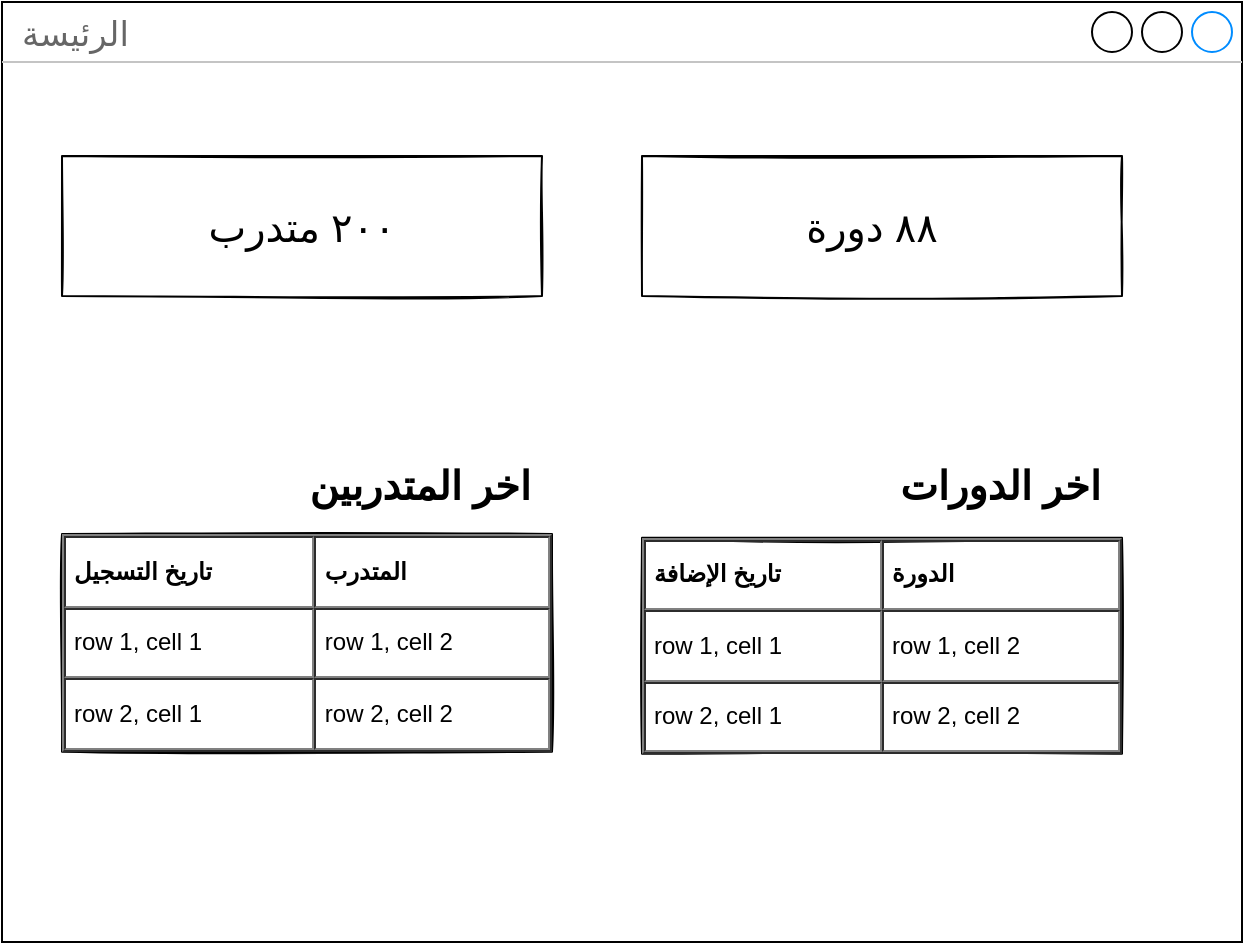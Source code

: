 <mxfile version="17.4.6" type="github"><diagram id="nDNJL3_B4G6pBPuI-Msn" name="Page-1"><mxGraphModel dx="821" dy="1005" grid="1" gridSize="10" guides="1" tooltips="1" connect="1" arrows="1" fold="1" page="1" pageScale="1" pageWidth="850" pageHeight="1100" math="0" shadow="0"><root><mxCell id="0"/><mxCell id="1" parent="0"/><mxCell id="3dhpxIoL0cY6gG451Ul--10" value="الرئيسة&lt;br&gt;" style="strokeWidth=1;shadow=0;dashed=0;align=center;html=1;shape=mxgraph.mockup.containers.window;align=left;verticalAlign=top;spacingLeft=8;strokeColor2=#008cff;strokeColor3=#c4c4c4;fontColor=#666666;mainText=;fontSize=17;labelBackgroundColor=none;sketch=0;" parent="1" vertex="1"><mxGeometry x="90" y="133" width="620" height="470" as="geometry"/></mxCell><mxCell id="B7E7dIONJrocs0yVwBSK-20" value="&lt;table cellpadding=&quot;4&quot; cellspacing=&quot;0&quot; border=&quot;1&quot; style=&quot;font-size: 1em ; width: 100% ; height: 100%&quot;&gt;&lt;tbody&gt;&lt;tr&gt;&lt;th&gt;تاريخ التسجيل&lt;br&gt;&lt;/th&gt;&lt;th&gt;المتدرب&lt;/th&gt;&lt;/tr&gt;&lt;tr&gt;&lt;td&gt;row 1, cell 1&lt;/td&gt;&lt;td&gt;row 1, cell 2&lt;/td&gt;&lt;/tr&gt;&lt;tr&gt;&lt;td&gt;row 2, cell 1&lt;/td&gt;&lt;td&gt;row 2, cell 2&lt;/td&gt;&lt;/tr&gt;&lt;/tbody&gt;&lt;/table&gt; " style="verticalAlign=top;align=left;overflow=fill;fontSize=12;fontFamily=Helvetica;html=1;shadow=0;sketch=1;" vertex="1" parent="1"><mxGeometry x="120" y="399" width="245" height="108.89" as="geometry"/></mxCell><mxCell id="B7E7dIONJrocs0yVwBSK-21" value="&lt;h1 style=&quot;font-size: 20px;&quot;&gt;اخر المتدربين&amp;nbsp;&lt;/h1&gt;" style="text;html=1;strokeColor=none;fillColor=none;spacing=5;spacingTop=-20;whiteSpace=wrap;overflow=hidden;rounded=0;shadow=0;sketch=1;fontSize=20;align=right;" vertex="1" parent="1"><mxGeometry x="180" y="360" width="185" height="37" as="geometry"/></mxCell><mxCell id="B7E7dIONJrocs0yVwBSK-22" value="" style="rounded=0;whiteSpace=wrap;html=1;shadow=0;sketch=1;" vertex="1" parent="1"><mxGeometry x="120" y="210" width="240" height="70" as="geometry"/></mxCell><mxCell id="B7E7dIONJrocs0yVwBSK-23" value="" style="rounded=0;whiteSpace=wrap;html=1;shadow=0;sketch=1;" vertex="1" parent="1"><mxGeometry x="410" y="210" width="240" height="70" as="geometry"/></mxCell><mxCell id="B7E7dIONJrocs0yVwBSK-24" value="٢٠٠ متدرب" style="text;html=1;strokeColor=none;fillColor=none;align=center;verticalAlign=middle;whiteSpace=wrap;rounded=0;shadow=0;sketch=1;fontSize=20;" vertex="1" parent="1"><mxGeometry x="155" y="230" width="170" height="30" as="geometry"/></mxCell><mxCell id="B7E7dIONJrocs0yVwBSK-25" value="٨٨ دورة" style="text;html=1;strokeColor=none;fillColor=none;align=center;verticalAlign=middle;whiteSpace=wrap;rounded=0;shadow=0;sketch=1;fontSize=20;" vertex="1" parent="1"><mxGeometry x="440" y="230" width="170" height="30" as="geometry"/></mxCell><mxCell id="B7E7dIONJrocs0yVwBSK-26" value="&lt;table cellpadding=&quot;4&quot; cellspacing=&quot;0&quot; border=&quot;1&quot; style=&quot;font-size: 1em ; width: 100% ; height: 100%&quot;&gt;&lt;tbody&gt;&lt;tr&gt;&lt;th&gt;تاريخ الإضافة&lt;/th&gt;&lt;th&gt;الدورة&lt;/th&gt;&lt;/tr&gt;&lt;tr&gt;&lt;td&gt;row 1, cell 1&lt;/td&gt;&lt;td&gt;row 1, cell 2&lt;/td&gt;&lt;/tr&gt;&lt;tr&gt;&lt;td&gt;row 2, cell 1&lt;/td&gt;&lt;td&gt;row 2, cell 2&lt;/td&gt;&lt;/tr&gt;&lt;/tbody&gt;&lt;/table&gt; " style="verticalAlign=top;align=left;overflow=fill;fontSize=12;fontFamily=Helvetica;html=1;shadow=0;sketch=1;" vertex="1" parent="1"><mxGeometry x="410" y="400.89" width="240" height="108" as="geometry"/></mxCell><mxCell id="B7E7dIONJrocs0yVwBSK-28" value="&lt;h1 style=&quot;font-size: 20px&quot;&gt;اخر الدورات&amp;nbsp;&lt;/h1&gt;" style="text;html=1;strokeColor=none;fillColor=none;spacing=5;spacingTop=-20;whiteSpace=wrap;overflow=hidden;rounded=0;shadow=0;sketch=1;fontSize=20;align=right;" vertex="1" parent="1"><mxGeometry x="465" y="360" width="185" height="37" as="geometry"/></mxCell></root></mxGraphModel></diagram></mxfile>